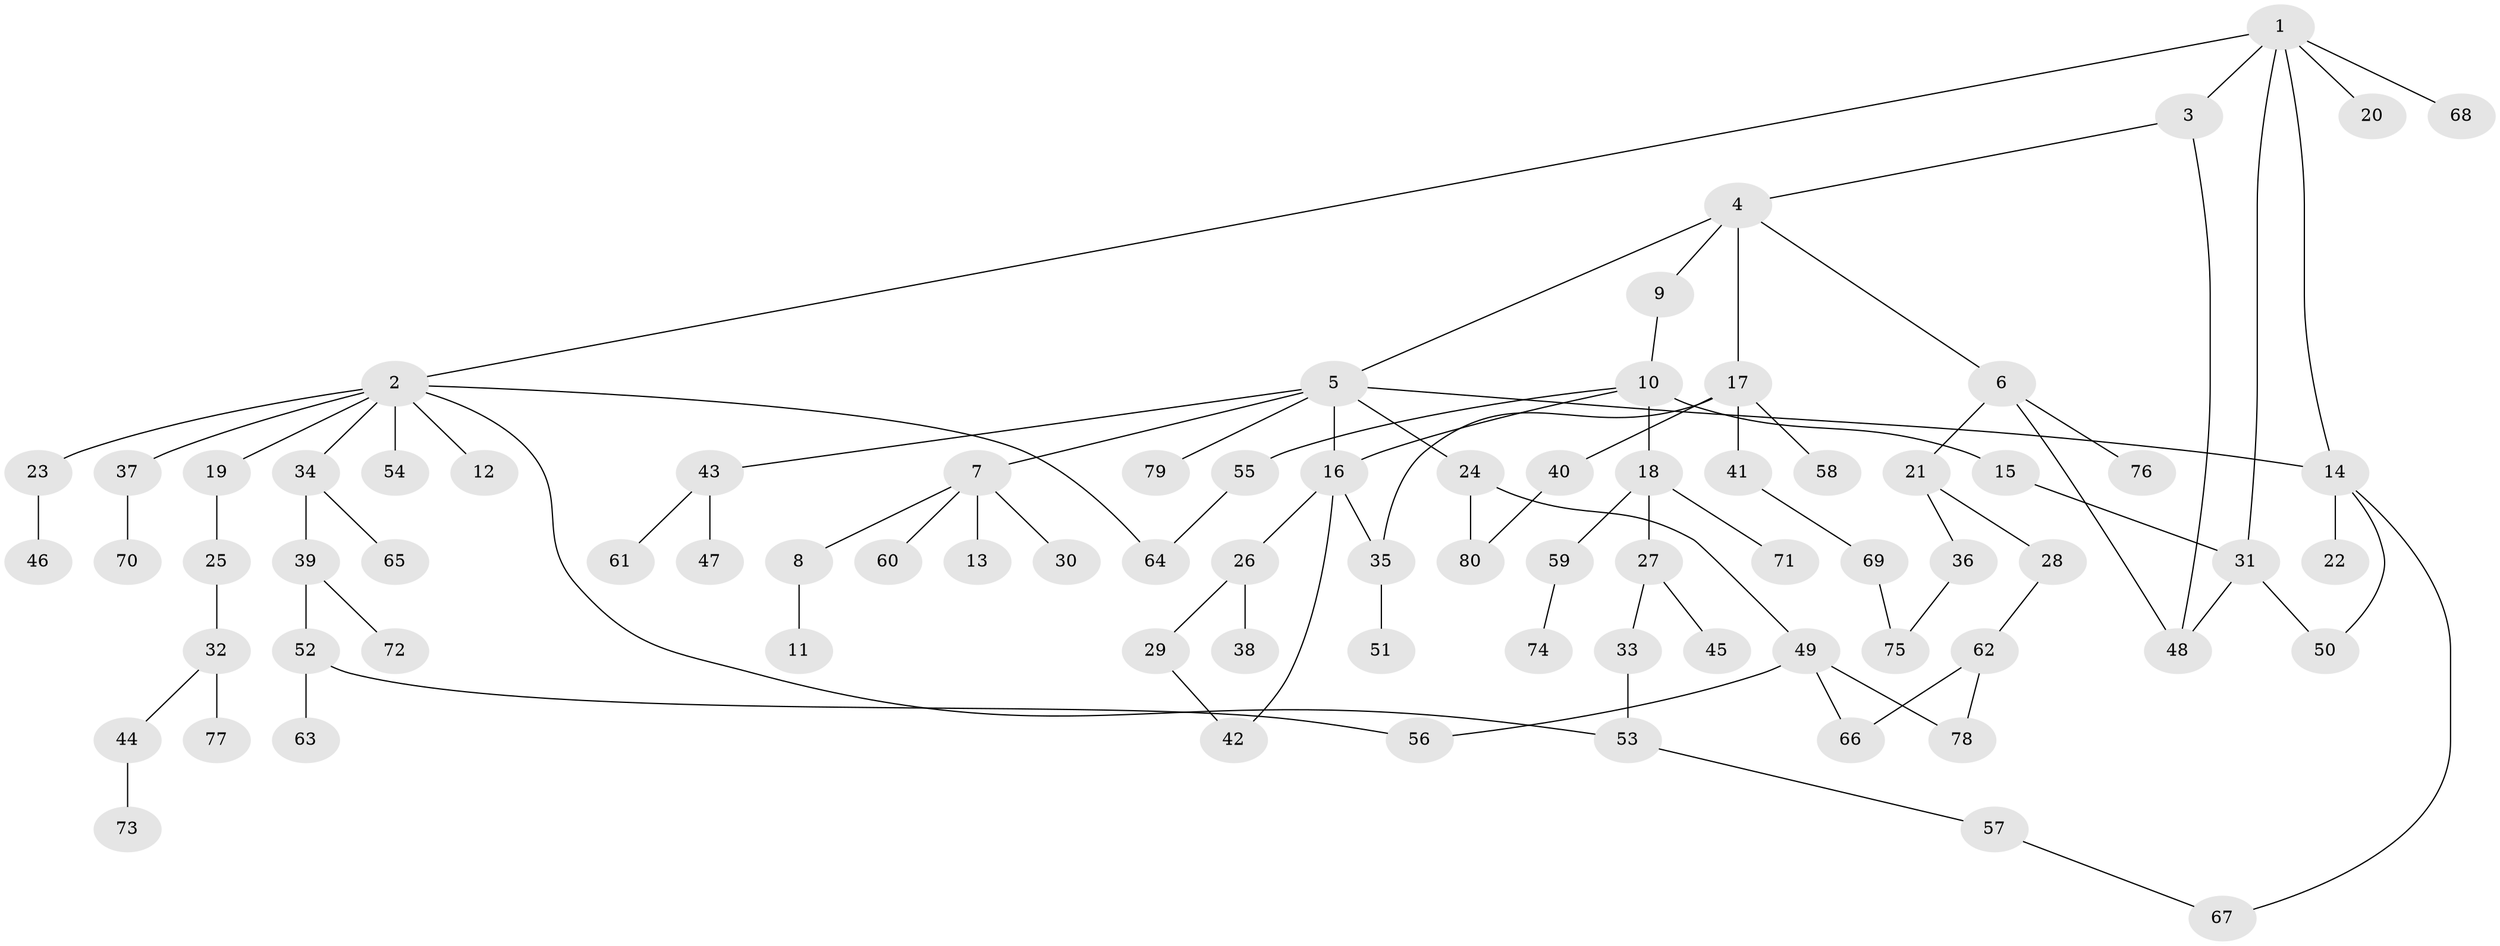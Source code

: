 // Generated by graph-tools (version 1.1) at 2025/41/03/09/25 04:41:27]
// undirected, 80 vertices, 95 edges
graph export_dot {
graph [start="1"]
  node [color=gray90,style=filled];
  1;
  2;
  3;
  4;
  5;
  6;
  7;
  8;
  9;
  10;
  11;
  12;
  13;
  14;
  15;
  16;
  17;
  18;
  19;
  20;
  21;
  22;
  23;
  24;
  25;
  26;
  27;
  28;
  29;
  30;
  31;
  32;
  33;
  34;
  35;
  36;
  37;
  38;
  39;
  40;
  41;
  42;
  43;
  44;
  45;
  46;
  47;
  48;
  49;
  50;
  51;
  52;
  53;
  54;
  55;
  56;
  57;
  58;
  59;
  60;
  61;
  62;
  63;
  64;
  65;
  66;
  67;
  68;
  69;
  70;
  71;
  72;
  73;
  74;
  75;
  76;
  77;
  78;
  79;
  80;
  1 -- 2;
  1 -- 3;
  1 -- 14;
  1 -- 20;
  1 -- 31;
  1 -- 68;
  2 -- 12;
  2 -- 19;
  2 -- 23;
  2 -- 34;
  2 -- 37;
  2 -- 53;
  2 -- 54;
  2 -- 64;
  3 -- 4;
  3 -- 48;
  4 -- 5;
  4 -- 6;
  4 -- 9;
  4 -- 17;
  5 -- 7;
  5 -- 24;
  5 -- 43;
  5 -- 79;
  5 -- 14;
  5 -- 16;
  6 -- 21;
  6 -- 76;
  6 -- 48;
  7 -- 8;
  7 -- 13;
  7 -- 30;
  7 -- 60;
  8 -- 11;
  9 -- 10;
  10 -- 15;
  10 -- 16;
  10 -- 18;
  10 -- 55;
  14 -- 22;
  14 -- 50;
  14 -- 67;
  15 -- 31;
  16 -- 26;
  16 -- 35;
  16 -- 42;
  17 -- 40;
  17 -- 41;
  17 -- 58;
  17 -- 35;
  18 -- 27;
  18 -- 59;
  18 -- 71;
  19 -- 25;
  21 -- 28;
  21 -- 36;
  23 -- 46;
  24 -- 49;
  24 -- 80;
  25 -- 32;
  26 -- 29;
  26 -- 38;
  27 -- 33;
  27 -- 45;
  28 -- 62;
  29 -- 42;
  31 -- 50;
  31 -- 48;
  32 -- 44;
  32 -- 77;
  33 -- 53;
  34 -- 39;
  34 -- 65;
  35 -- 51;
  36 -- 75;
  37 -- 70;
  39 -- 52;
  39 -- 72;
  40 -- 80;
  41 -- 69;
  43 -- 47;
  43 -- 61;
  44 -- 73;
  49 -- 78;
  49 -- 56;
  49 -- 66;
  52 -- 56;
  52 -- 63;
  53 -- 57;
  55 -- 64;
  57 -- 67;
  59 -- 74;
  62 -- 66;
  62 -- 78;
  69 -- 75;
}
